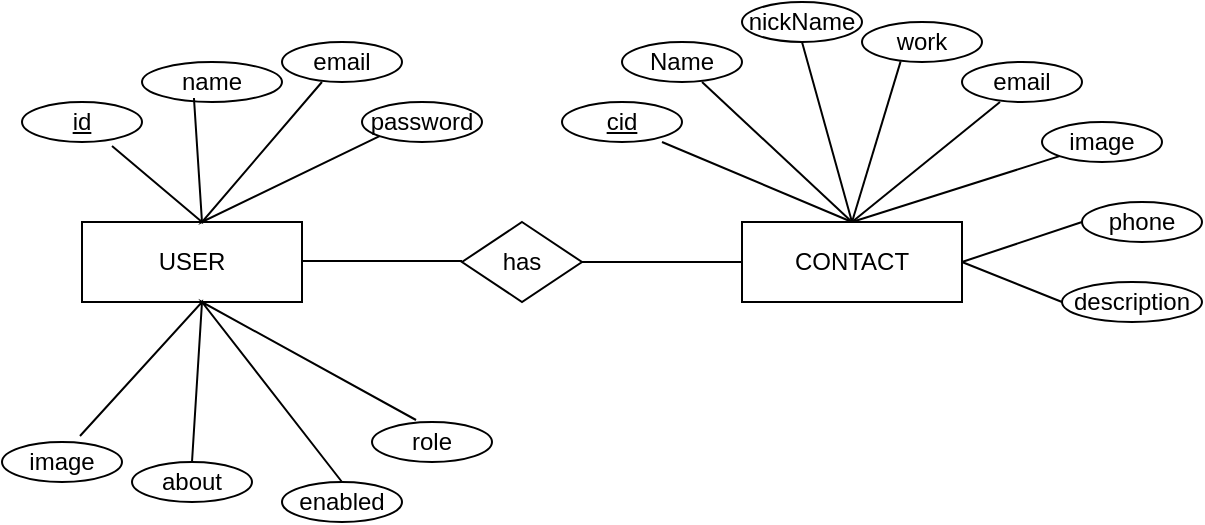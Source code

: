 <mxfile version="21.6.8" type="device">
  <diagram name="Page-1" id="X-LTMt35qCPR2BVJf_0y">
    <mxGraphModel dx="572" dy="514" grid="1" gridSize="10" guides="1" tooltips="1" connect="1" arrows="1" fold="1" page="1" pageScale="1" pageWidth="850" pageHeight="1100" math="0" shadow="0">
      <root>
        <mxCell id="0" />
        <mxCell id="1" parent="0" />
        <mxCell id="OYIjNWepA15Jy3c-F24k-1" value="USER" style="rounded=0;whiteSpace=wrap;html=1;" vertex="1" parent="1">
          <mxGeometry x="40" y="280" width="110" height="40" as="geometry" />
        </mxCell>
        <mxCell id="OYIjNWepA15Jy3c-F24k-2" value="CONTACT" style="rounded=0;whiteSpace=wrap;html=1;" vertex="1" parent="1">
          <mxGeometry x="370" y="280" width="110" height="40" as="geometry" />
        </mxCell>
        <mxCell id="OYIjNWepA15Jy3c-F24k-4" value="has" style="rhombus;whiteSpace=wrap;html=1;" vertex="1" parent="1">
          <mxGeometry x="230" y="280" width="60" height="40" as="geometry" />
        </mxCell>
        <mxCell id="OYIjNWepA15Jy3c-F24k-5" value="&lt;u&gt;id&lt;/u&gt;" style="ellipse;whiteSpace=wrap;html=1;" vertex="1" parent="1">
          <mxGeometry x="10" y="220" width="60" height="20" as="geometry" />
        </mxCell>
        <mxCell id="OYIjNWepA15Jy3c-F24k-6" value="name" style="ellipse;whiteSpace=wrap;html=1;" vertex="1" parent="1">
          <mxGeometry x="70" y="200" width="70" height="20" as="geometry" />
        </mxCell>
        <mxCell id="OYIjNWepA15Jy3c-F24k-7" value="email" style="ellipse;whiteSpace=wrap;html=1;" vertex="1" parent="1">
          <mxGeometry x="140" y="190" width="60" height="20" as="geometry" />
        </mxCell>
        <mxCell id="OYIjNWepA15Jy3c-F24k-8" value="password" style="ellipse;whiteSpace=wrap;html=1;" vertex="1" parent="1">
          <mxGeometry x="180" y="220" width="60" height="20" as="geometry" />
        </mxCell>
        <mxCell id="OYIjNWepA15Jy3c-F24k-9" value="image" style="ellipse;whiteSpace=wrap;html=1;" vertex="1" parent="1">
          <mxGeometry y="390" width="60" height="20" as="geometry" />
        </mxCell>
        <mxCell id="OYIjNWepA15Jy3c-F24k-10" value="about" style="ellipse;whiteSpace=wrap;html=1;" vertex="1" parent="1">
          <mxGeometry x="65" y="400" width="60" height="20" as="geometry" />
        </mxCell>
        <mxCell id="OYIjNWepA15Jy3c-F24k-11" value="enabled" style="ellipse;whiteSpace=wrap;html=1;" vertex="1" parent="1">
          <mxGeometry x="140" y="410" width="60" height="20" as="geometry" />
        </mxCell>
        <mxCell id="OYIjNWepA15Jy3c-F24k-12" value="role" style="ellipse;whiteSpace=wrap;html=1;" vertex="1" parent="1">
          <mxGeometry x="185" y="380" width="60" height="20" as="geometry" />
        </mxCell>
        <mxCell id="OYIjNWepA15Jy3c-F24k-14" value="" style="endArrow=none;html=1;rounded=0;entryX=0.333;entryY=1;entryDx=0;entryDy=0;entryPerimeter=0;exitX=0;exitY=1;exitDx=0;exitDy=0;" edge="1" parent="1" source="OYIjNWepA15Jy3c-F24k-8" target="OYIjNWepA15Jy3c-F24k-7">
          <mxGeometry width="50" height="50" relative="1" as="geometry">
            <mxPoint x="230" y="260" as="sourcePoint" />
            <mxPoint x="280" y="210" as="targetPoint" />
            <Array as="points">
              <mxPoint x="100" y="280" />
            </Array>
          </mxGeometry>
        </mxCell>
        <mxCell id="OYIjNWepA15Jy3c-F24k-15" value="" style="endArrow=none;html=1;rounded=0;entryX=0.75;entryY=1.1;entryDx=0;entryDy=0;entryPerimeter=0;exitX=0.371;exitY=0.9;exitDx=0;exitDy=0;exitPerimeter=0;" edge="1" parent="1" source="OYIjNWepA15Jy3c-F24k-6" target="OYIjNWepA15Jy3c-F24k-5">
          <mxGeometry width="50" height="50" relative="1" as="geometry">
            <mxPoint x="240" y="270" as="sourcePoint" />
            <mxPoint x="170" y="220" as="targetPoint" />
            <Array as="points">
              <mxPoint x="100" y="280" />
            </Array>
          </mxGeometry>
        </mxCell>
        <mxCell id="OYIjNWepA15Jy3c-F24k-16" value="" style="endArrow=none;html=1;rounded=0;entryX=0.65;entryY=-0.15;entryDx=0;entryDy=0;entryPerimeter=0;exitX=0.5;exitY=0;exitDx=0;exitDy=0;" edge="1" parent="1" source="OYIjNWepA15Jy3c-F24k-10" target="OYIjNWepA15Jy3c-F24k-9">
          <mxGeometry width="50" height="50" relative="1" as="geometry">
            <mxPoint x="230" y="300" as="sourcePoint" />
            <mxPoint x="160" y="250" as="targetPoint" />
            <Array as="points">
              <mxPoint x="100" y="320" />
            </Array>
          </mxGeometry>
        </mxCell>
        <mxCell id="OYIjNWepA15Jy3c-F24k-17" value="" style="endArrow=none;html=1;rounded=0;entryX=0.5;entryY=0;entryDx=0;entryDy=0;exitX=0.367;exitY=-0.05;exitDx=0;exitDy=0;exitPerimeter=0;" edge="1" parent="1" source="OYIjNWepA15Jy3c-F24k-12" target="OYIjNWepA15Jy3c-F24k-11">
          <mxGeometry width="50" height="50" relative="1" as="geometry">
            <mxPoint x="116" y="410" as="sourcePoint" />
            <mxPoint x="60" y="397" as="targetPoint" />
            <Array as="points">
              <mxPoint x="100" y="320" />
            </Array>
          </mxGeometry>
        </mxCell>
        <mxCell id="OYIjNWepA15Jy3c-F24k-18" value="&lt;u&gt;cid&lt;br&gt;&lt;/u&gt;" style="ellipse;whiteSpace=wrap;html=1;" vertex="1" parent="1">
          <mxGeometry x="280" y="220" width="60" height="20" as="geometry" />
        </mxCell>
        <mxCell id="OYIjNWepA15Jy3c-F24k-19" value="Name" style="ellipse;whiteSpace=wrap;html=1;" vertex="1" parent="1">
          <mxGeometry x="310" y="190" width="60" height="20" as="geometry" />
        </mxCell>
        <mxCell id="OYIjNWepA15Jy3c-F24k-20" value="nickName" style="ellipse;whiteSpace=wrap;html=1;" vertex="1" parent="1">
          <mxGeometry x="370" y="170" width="60" height="20" as="geometry" />
        </mxCell>
        <mxCell id="OYIjNWepA15Jy3c-F24k-21" value="work" style="ellipse;whiteSpace=wrap;html=1;" vertex="1" parent="1">
          <mxGeometry x="430" y="180" width="60" height="20" as="geometry" />
        </mxCell>
        <mxCell id="OYIjNWepA15Jy3c-F24k-23" value="email" style="ellipse;whiteSpace=wrap;html=1;" vertex="1" parent="1">
          <mxGeometry x="480" y="200" width="60" height="20" as="geometry" />
        </mxCell>
        <mxCell id="OYIjNWepA15Jy3c-F24k-24" value="image" style="ellipse;whiteSpace=wrap;html=1;" vertex="1" parent="1">
          <mxGeometry x="520" y="230" width="60" height="20" as="geometry" />
        </mxCell>
        <mxCell id="OYIjNWepA15Jy3c-F24k-25" value="phone" style="ellipse;whiteSpace=wrap;html=1;" vertex="1" parent="1">
          <mxGeometry x="540" y="270" width="60" height="20" as="geometry" />
        </mxCell>
        <mxCell id="OYIjNWepA15Jy3c-F24k-26" value="description" style="ellipse;whiteSpace=wrap;html=1;" vertex="1" parent="1">
          <mxGeometry x="530" y="310" width="70" height="20" as="geometry" />
        </mxCell>
        <mxCell id="OYIjNWepA15Jy3c-F24k-27" value="" style="endArrow=none;html=1;rounded=0;exitX=0.5;exitY=0;exitDx=0;exitDy=0;" edge="1" parent="1" source="OYIjNWepA15Jy3c-F24k-2">
          <mxGeometry width="50" height="50" relative="1" as="geometry">
            <mxPoint x="280" y="290" as="sourcePoint" />
            <mxPoint x="330" y="240" as="targetPoint" />
          </mxGeometry>
        </mxCell>
        <mxCell id="OYIjNWepA15Jy3c-F24k-28" value="" style="endArrow=none;html=1;rounded=0;exitX=0.5;exitY=0;exitDx=0;exitDy=0;entryX=0.667;entryY=1;entryDx=0;entryDy=0;entryPerimeter=0;" edge="1" parent="1" source="OYIjNWepA15Jy3c-F24k-2" target="OYIjNWepA15Jy3c-F24k-19">
          <mxGeometry width="50" height="50" relative="1" as="geometry">
            <mxPoint x="408" y="290" as="sourcePoint" />
            <mxPoint x="340" y="250" as="targetPoint" />
          </mxGeometry>
        </mxCell>
        <mxCell id="OYIjNWepA15Jy3c-F24k-29" value="" style="endArrow=none;html=1;rounded=0;entryX=0.5;entryY=1;entryDx=0;entryDy=0;exitX=0.5;exitY=0;exitDx=0;exitDy=0;" edge="1" parent="1" source="OYIjNWepA15Jy3c-F24k-2" target="OYIjNWepA15Jy3c-F24k-20">
          <mxGeometry width="50" height="50" relative="1" as="geometry">
            <mxPoint x="400" y="280" as="sourcePoint" />
            <mxPoint x="360" y="220" as="targetPoint" />
          </mxGeometry>
        </mxCell>
        <mxCell id="OYIjNWepA15Jy3c-F24k-30" value="" style="endArrow=none;html=1;rounded=0;entryX=0.322;entryY=0.984;entryDx=0;entryDy=0;entryPerimeter=0;exitX=0.5;exitY=0;exitDx=0;exitDy=0;" edge="1" parent="1" source="OYIjNWepA15Jy3c-F24k-2" target="OYIjNWepA15Jy3c-F24k-21">
          <mxGeometry width="50" height="50" relative="1" as="geometry">
            <mxPoint x="400" y="280" as="sourcePoint" />
            <mxPoint x="410" y="200" as="targetPoint" />
          </mxGeometry>
        </mxCell>
        <mxCell id="OYIjNWepA15Jy3c-F24k-31" value="" style="endArrow=none;html=1;rounded=0;entryX=0.322;entryY=0.984;entryDx=0;entryDy=0;entryPerimeter=0;exitX=0.5;exitY=0;exitDx=0;exitDy=0;" edge="1" parent="1" source="OYIjNWepA15Jy3c-F24k-2">
          <mxGeometry width="50" height="50" relative="1" as="geometry">
            <mxPoint x="450" y="300" as="sourcePoint" />
            <mxPoint x="499" y="220" as="targetPoint" />
          </mxGeometry>
        </mxCell>
        <mxCell id="OYIjNWepA15Jy3c-F24k-32" value="" style="endArrow=none;html=1;rounded=0;entryX=0;entryY=1;entryDx=0;entryDy=0;" edge="1" parent="1" target="OYIjNWepA15Jy3c-F24k-24">
          <mxGeometry width="50" height="50" relative="1" as="geometry">
            <mxPoint x="425" y="280" as="sourcePoint" />
            <mxPoint x="509" y="230" as="targetPoint" />
          </mxGeometry>
        </mxCell>
        <mxCell id="OYIjNWepA15Jy3c-F24k-33" value="" style="endArrow=none;html=1;rounded=0;entryX=0;entryY=0.5;entryDx=0;entryDy=0;exitX=1;exitY=0.5;exitDx=0;exitDy=0;" edge="1" parent="1" source="OYIjNWepA15Jy3c-F24k-2" target="OYIjNWepA15Jy3c-F24k-25">
          <mxGeometry width="50" height="50" relative="1" as="geometry">
            <mxPoint x="490" y="300" as="sourcePoint" />
            <mxPoint x="539" y="257" as="targetPoint" />
          </mxGeometry>
        </mxCell>
        <mxCell id="OYIjNWepA15Jy3c-F24k-35" value="" style="endArrow=none;html=1;rounded=0;entryX=0;entryY=0.5;entryDx=0;entryDy=0;exitX=1;exitY=0.5;exitDx=0;exitDy=0;" edge="1" parent="1" source="OYIjNWepA15Jy3c-F24k-2" target="OYIjNWepA15Jy3c-F24k-26">
          <mxGeometry width="50" height="50" relative="1" as="geometry">
            <mxPoint x="490" y="310" as="sourcePoint" />
            <mxPoint x="550" y="290" as="targetPoint" />
          </mxGeometry>
        </mxCell>
        <mxCell id="OYIjNWepA15Jy3c-F24k-36" value="" style="endArrow=none;html=1;rounded=0;exitX=0;exitY=0.5;exitDx=0;exitDy=0;" edge="1" parent="1" source="OYIjNWepA15Jy3c-F24k-2" target="OYIjNWepA15Jy3c-F24k-4">
          <mxGeometry width="50" height="50" relative="1" as="geometry">
            <mxPoint x="435" y="290" as="sourcePoint" />
            <mxPoint x="340" y="250" as="targetPoint" />
          </mxGeometry>
        </mxCell>
        <mxCell id="OYIjNWepA15Jy3c-F24k-37" value="" style="endArrow=none;html=1;rounded=0;exitX=0;exitY=0.5;exitDx=0;exitDy=0;" edge="1" parent="1">
          <mxGeometry width="50" height="50" relative="1" as="geometry">
            <mxPoint x="230" y="299.5" as="sourcePoint" />
            <mxPoint x="150" y="299.5" as="targetPoint" />
          </mxGeometry>
        </mxCell>
      </root>
    </mxGraphModel>
  </diagram>
</mxfile>
